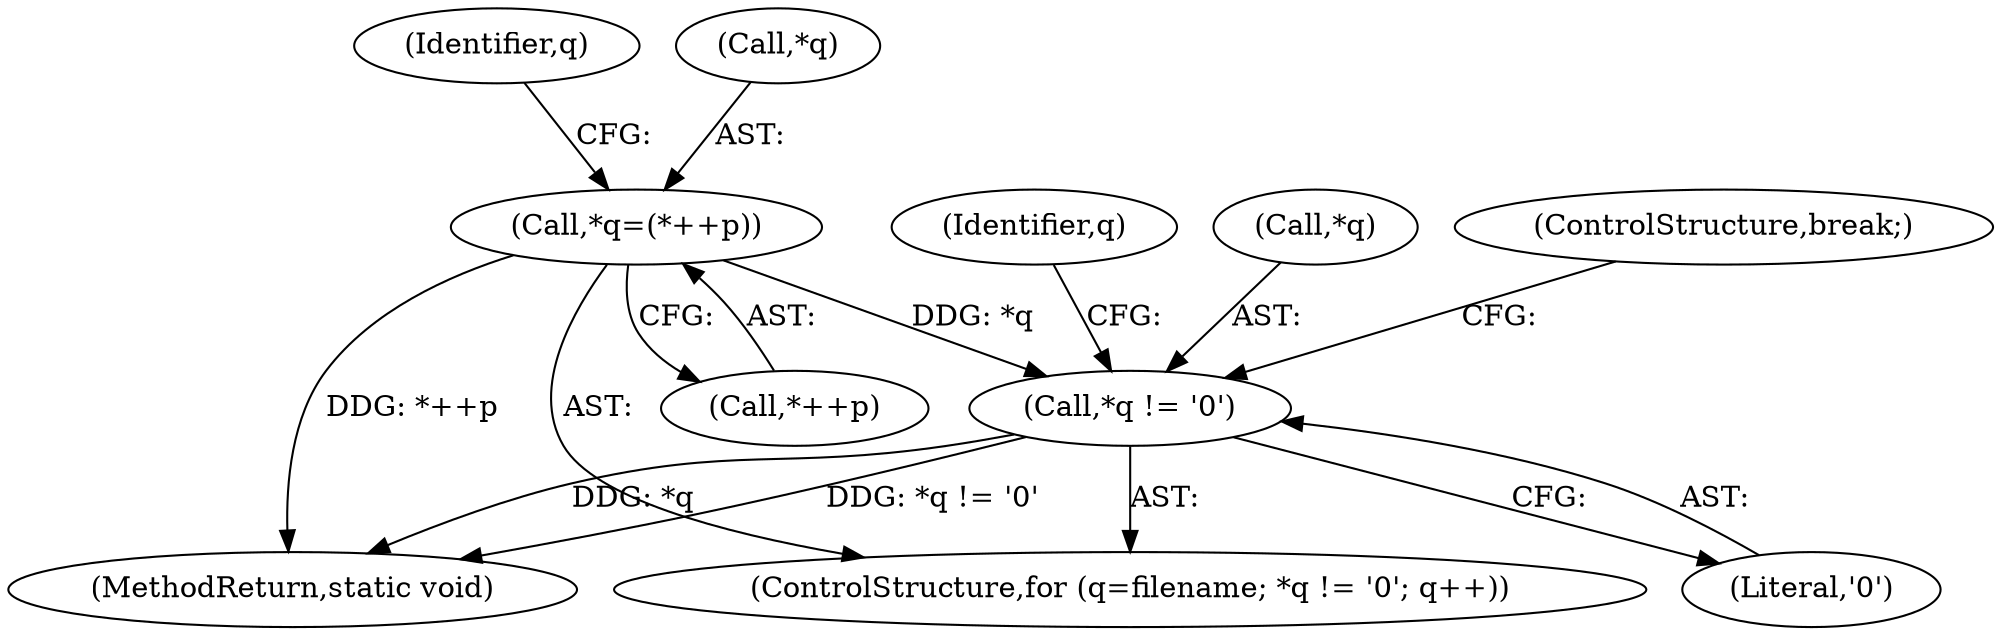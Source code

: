 digraph "0_ImageMagick_56d6e20de489113617cbbddaf41e92600a34db22@pointer" {
"1011084" [label="(Call,*q=(*++p))"];
"1011078" [label="(Call,*q != '\0')"];
"1011074" [label="(ControlStructure,for (q=filename; *q != '\0'; q++))"];
"1011086" [label="(Identifier,q)"];
"1011083" [label="(Identifier,q)"];
"1019610" [label="(MethodReturn,static void)"];
"1011079" [label="(Call,*q)"];
"1011090" [label="(ControlStructure,break;)"];
"1011087" [label="(Call,*++p)"];
"1011081" [label="(Literal,'\0')"];
"1011084" [label="(Call,*q=(*++p))"];
"1011085" [label="(Call,*q)"];
"1011078" [label="(Call,*q != '\0')"];
"1011084" -> "1011074"  [label="AST: "];
"1011084" -> "1011087"  [label="CFG: "];
"1011085" -> "1011084"  [label="AST: "];
"1011087" -> "1011084"  [label="AST: "];
"1011083" -> "1011084"  [label="CFG: "];
"1011084" -> "1019610"  [label="DDG: *++p"];
"1011084" -> "1011078"  [label="DDG: *q"];
"1011078" -> "1011074"  [label="AST: "];
"1011078" -> "1011081"  [label="CFG: "];
"1011079" -> "1011078"  [label="AST: "];
"1011081" -> "1011078"  [label="AST: "];
"1011086" -> "1011078"  [label="CFG: "];
"1011090" -> "1011078"  [label="CFG: "];
"1011078" -> "1019610"  [label="DDG: *q"];
"1011078" -> "1019610"  [label="DDG: *q != '\0'"];
}
